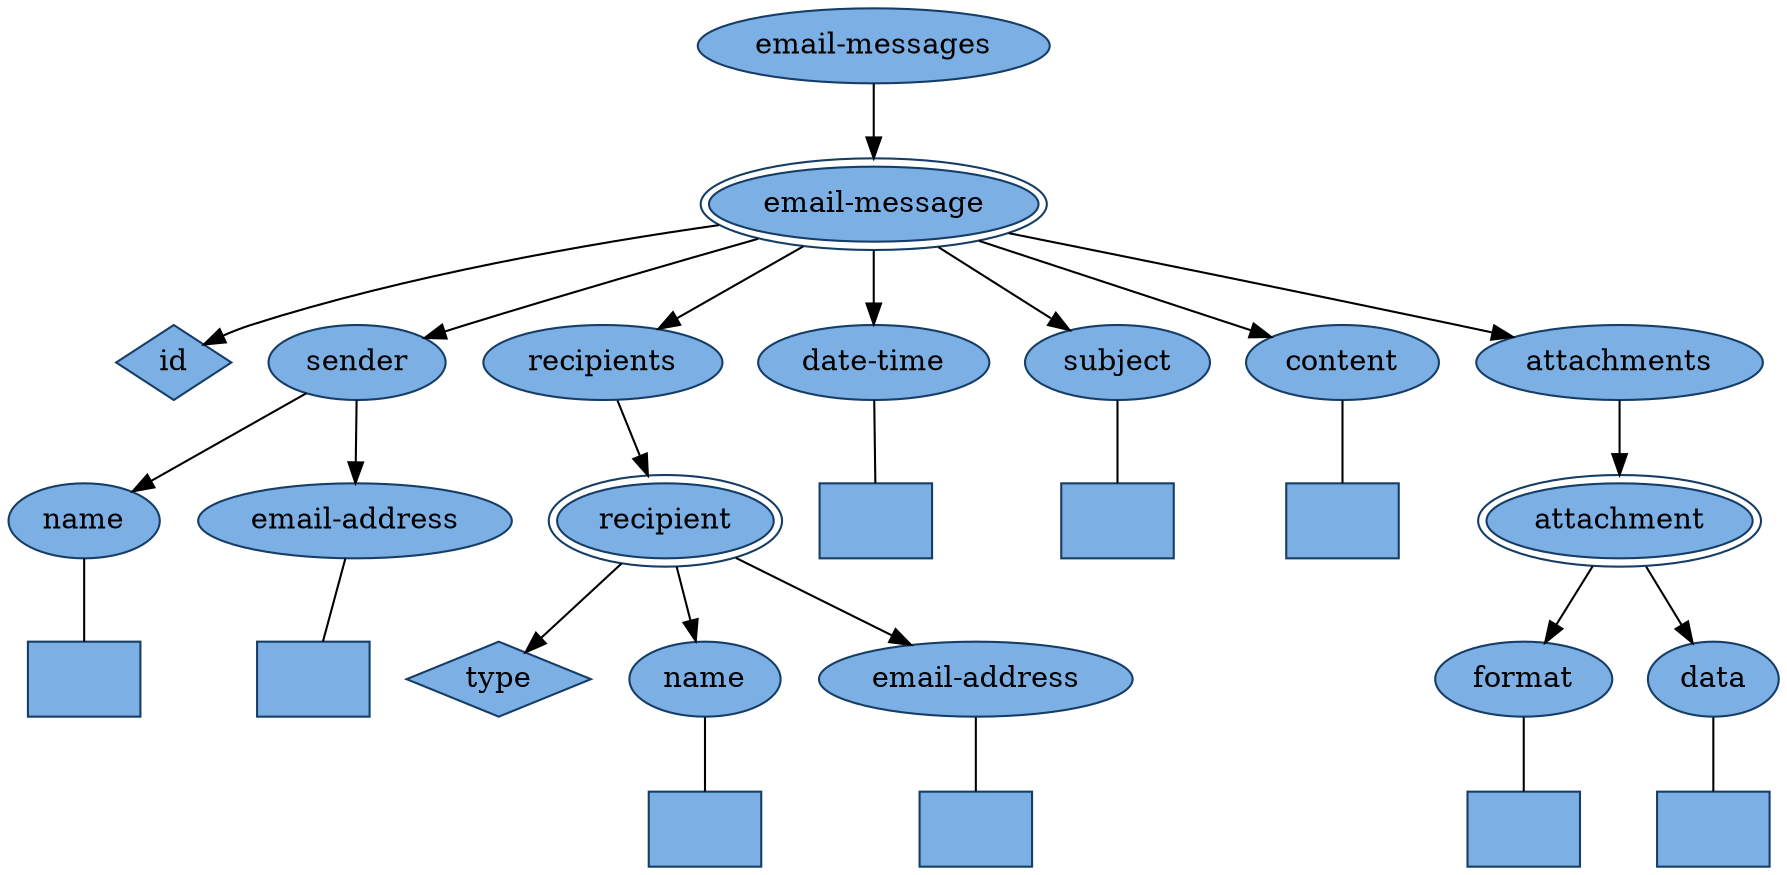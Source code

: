 digraph emails_xdm {
  node [style=filled, fillcolor="#7cb0e4", color="#153d66"]

  node [shape=ellipse, peripheries=1]; { node[label="email-messages"] email_messages_element; }
  node [shape=ellipse, peripheries=2]; { node[label="email-message"] email_message_element; }
  node [shape=diamond, peripheries=1]; { node[label="id"] id_attribute; }
  node [shape=ellipse, peripheries=1]; { node[label="sender"] sender_element; }
  node [shape=ellipse, peripheries=1]; { node[label="name"] sender_name_element; }
  node [shape=box, peripheries=1]; { node[label=""] sender_name_text; }
  node [shape=ellipse, peripheries=1]; { node[label="email-address"] sender_email_address_element; }
  node [shape=box, peripheries=1]; { node[label=""] sender_email_address_text; }
  node [shape=ellipse, peripheries=1]; { node[label="recipients"] recipients_element; }
  node [shape=ellipse, peripheries=2]; { node[label="recipient"] recipient_element; }
  node [shape=diamond, peripheries=1]; { node[label="type"] type_attribute; }
  node [shape=ellipse, peripheries=1]; { node[label="name"] recipient_name_element; }
  node [shape=box, peripheries=1]; { node[label=""] recipient_name_text; }
  node [shape=ellipse, peripheries=1]; { node[label="email-address"] recipient_email_address_element; }
  node [shape=box, peripheries=1]; { node[label=""] recipient_email_address_text; }
  node [shape=ellipse, peripheries=1]; { node[label="date-time"] date_time_element; }
  node [shape=box, peripheries=1]; { node[label=""] date_time_text; }
  node [shape=ellipse, peripheries=1]; { node[label="subject"] subject_element; }
  node [shape=box, peripheries=1]; { node[label=""] subject_text; }
  node [shape=ellipse, peripheries=1]; { node[label="content"] content_element; }
  node [shape=box, peripheries=1]; { node[label=""] content_text; }
  node [shape=ellipse, peripheries=1]; { node[label="attachments"] attachments_element; }
  node [shape=ellipse, peripheries=2]; { node[label="attachment"] attachment_element; }
  node [shape=ellipse, peripheries=1]; { node[label="format"] format_element; }
  node [shape=box, peripheries=1]; { node[label=""] format_text; }
  node [shape=ellipse, peripheries=1]; { node[label="data"] data_element; }
  node [shape=box, peripheries=1]; { node[label=""] data_text; }

  edge[arrowhead=normal]; email_messages_element -> email_message_element;
  edge[arrowhead=normal]; email_message_element -> id_attribute;
  edge[arrowhead=normal]; email_message_element -> sender_element;
  edge[arrowhead=normal]; sender_element -> sender_name_element;
  edge[arrowhead=none]; sender_name_element -> sender_name_text;
  edge[arrowhead=normal]; sender_element -> sender_email_address_element;
  edge[arrowhead=none]; sender_email_address_element -> sender_email_address_text;
  edge[arrowhead=normal]; email_message_element -> recipients_element;
  edge[arrowhead=normal]; recipients_element -> recipient_element;
  edge[arrowhead=normal]; recipient_element -> type_attribute;
  edge[arrowhead=normal]; recipient_element -> recipient_name_element;
  edge[arrowhead=none]; recipient_name_element -> recipient_name_text;
  edge[arrowhead=normal]; recipient_element -> recipient_email_address_element;
  edge[arrowhead=none]; recipient_email_address_element -> recipient_email_address_text;
  edge[arrowhead=normal]; email_message_element -> date_time_element;
  edge[arrowhead=none]; date_time_element -> date_time_text;
  edge[arrowhead=normal]; email_message_element -> subject_element;
  edge[arrowhead=none]; subject_element -> subject_text;
  edge[arrowhead=normal]; email_message_element -> content_element;
  edge[arrowhead=none]; content_element -> content_text;
  edge[arrowhead=normal]; email_message_element -> attachments_element;
  edge[arrowhead=normal]; attachments_element -> attachment_element;
  edge[arrowhead=normal]; attachment_element -> format_element;
  edge[arrowhead=none]; format_element -> format_text;
  edge[arrowhead=normal]; attachment_element -> data_element;
  edge[arrowhead=none]; data_element -> data_text;
}
